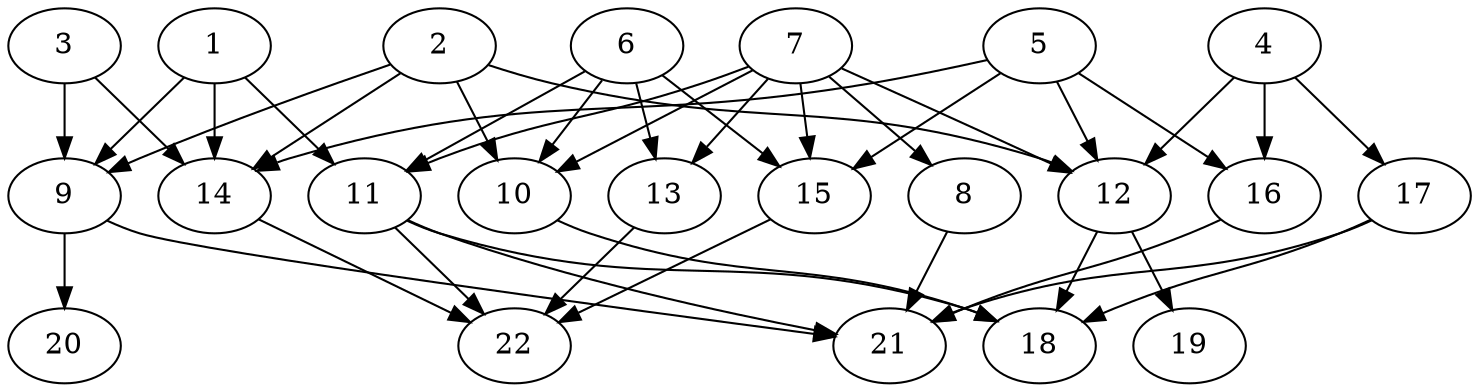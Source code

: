 // DAG (tier=2-normal, mode=compute, n=22, ccr=0.357, fat=0.694, density=0.560, regular=0.547, jump=0.150, mindata=524288, maxdata=8388608)
// DAG automatically generated by daggen at Sun Aug 24 16:33:33 2025
// /home/ermia/Project/Environments/daggen/bin/daggen --dot --ccr 0.357 --fat 0.694 --regular 0.547 --density 0.560 --jump 0.150 --mindata 524288 --maxdata 8388608 -n 22 
digraph G {
  1 [size="269253755305495363584", alpha="0.07", expect_size="134626877652747681792"]
  1 -> 9 [size ="333578332274688"]
  1 -> 11 [size ="333578332274688"]
  1 -> 14 [size ="333578332274688"]
  2 [size="140508906780316640", alpha="0.02", expect_size="70254453390158320"]
  2 -> 9 [size ="54461393272832"]
  2 -> 10 [size ="54461393272832"]
  2 -> 12 [size ="54461393272832"]
  2 -> 14 [size ="54461393272832"]
  3 [size="6255511811852746", alpha="0.05", expect_size="3127755905926373"]
  3 -> 9 [size ="105241496256512"]
  3 -> 14 [size ="105241496256512"]
  4 [size="107118311600727104", alpha="0.18", expect_size="53559155800363552"]
  4 -> 12 [size ="63808483622912"]
  4 -> 16 [size ="63808483622912"]
  4 -> 17 [size ="63808483622912"]
  5 [size="113555405368182439936", alpha="0.05", expect_size="56777702684091219968"]
  5 -> 12 [size ="187598140080128"]
  5 -> 14 [size ="187598140080128"]
  5 -> 15 [size ="187598140080128"]
  5 -> 16 [size ="187598140080128"]
  6 [size="42251048638382832", alpha="0.05", expect_size="21125524319191416"]
  6 -> 10 [size ="19279168667648"]
  6 -> 11 [size ="19279168667648"]
  6 -> 13 [size ="19279168667648"]
  6 -> 15 [size ="19279168667648"]
  7 [size="182256177699642976", alpha="0.12", expect_size="91128088849821488"]
  7 -> 8 [size ="106612706508800"]
  7 -> 10 [size ="106612706508800"]
  7 -> 11 [size ="106612706508800"]
  7 -> 12 [size ="106612706508800"]
  7 -> 13 [size ="106612706508800"]
  7 -> 15 [size ="106612706508800"]
  8 [size="541142538201740607488", alpha="0.14", expect_size="270571269100870303744"]
  8 -> 21 [size ="531248564928512"]
  9 [size="15468105945305160", alpha="0.02", expect_size="7734052972652580"]
  9 -> 20 [size ="397993681354752"]
  9 -> 21 [size ="397993681354752"]
  10 [size="83419541499975565312", alpha="0.18", expect_size="41709770749987782656"]
  10 -> 18 [size ="152733810163712"]
  11 [size="10189000826739522", alpha="0.18", expect_size="5094500413369761"]
  11 -> 18 [size ="217760084787200"]
  11 -> 21 [size ="217760084787200"]
  11 -> 22 [size ="217760084787200"]
  12 [size="2052940834421208", alpha="0.16", expect_size="1026470417210604"]
  12 -> 18 [size ="49370951057408"]
  12 -> 19 [size ="49370951057408"]
  13 [size="184454770625448247296", alpha="0.16", expect_size="92227385312724123648"]
  13 -> 22 [size ="259228799336448"]
  14 [size="46580055416072", alpha="0.08", expect_size="23290027708036"]
  14 -> 22 [size ="2455186178048"]
  15 [size="889136374403614208", alpha="0.14", expect_size="444568187201807104"]
  15 -> 22 [size ="332521199894528"]
  16 [size="5783814885320928", alpha="0.10", expect_size="2891907442660464"]
  16 -> 21 [size ="257645726400512"]
  17 [size="638117075287916672", alpha="0.06", expect_size="319058537643958336"]
  17 -> 18 [size ="379492874846208"]
  17 -> 21 [size ="379492874846208"]
  18 [size="1757649842524472", alpha="0.16", expect_size="878824921262236"]
  19 [size="3557852338660689", alpha="0.14", expect_size="1778926169330344"]
  20 [size="448470066397184000000", alpha="0.11", expect_size="224235033198592000000"]
  21 [size="10484379704915328", alpha="0.14", expect_size="5242189852457664"]
  22 [size="449262664373256640", alpha="0.10", expect_size="224631332186628320"]
}
